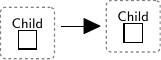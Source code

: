 
  
\documentclass[crop,tikz]{standalone}
\usetikzlibrary{fit, positioning, calc, shapes, shapes.geometric, arrows, arrows.meta}
\tikzset{
  big edge/.style={green, thick,},
  big edgec/.style={big edge, -{Bar[fill=green,green,width=4,length=0,sep=0]}},
  big region/.style={draw, rectangle, rounded corners=1.5, dashed, dash pattern=on 1pt off 1pt, thin, gray,},
  big site/.style={big region, fill=gray!60, text=black,},
  big react/.style={black, thick, -stealth, line width=3, shorten <=3, shorten >=3,},
  big react rev/.style={black, thick, stealth-stealth, line width=3, shorten <=3, shorten >=3,},
  big inst map/.style={thick, -stealth, blue, dashed},
  lbl/.style={font=\tiny\sf, inner sep=1,},
  lbl conc/.style={font=\tiny, inner sep=1,}
}
\usepackage{amsmath,amssymb}
\DeclareMathOperator{\react}{\mathrel{\frac{\raisebox{0.75mm}{\begin{scriptsize}\ensuremath{\hspace*{1mm}\ \hspace*{1mm}}\end{scriptsize}}}{}} \joinrel{\!\!\vartriangleright}}
\newcommand{\reactp}[1]{\operatorname{\mathrel{\frac{\raisebox{0.75mm}{\begin{scriptsize}\ensuremath{\hspace*{1mm}\ #1 \hspace*{1mm}}\end{scriptsize}}}{}} \joinrel{\!\!\vartriangleright}}}
\DeclareMathOperator{\rrul}{\mathrel{\frac{\raisebox{0.75mm}{\begin{scriptsize}\ensuremath{\hspace*{1mm}\ \hspace*{1mm}}\end{scriptsize}}}{}} \joinrel{\!\!\blacktriangleright}}
\newcommand{\rrulp}[1]{\operatorname{\mathrel{\frac{\raisebox{0.75mm}{\begin{scriptsize}\ensuremath{\hspace*{1mm}\ #1 \hspace*{1mm}}\end{scriptsize}}}{}} \joinrel{\!\!\blacktriangleright}}}
\newcommand{\rrula}[2]{\operatorname{\mathrel{\frac{\raisebox{0.75mm}{\begin{scriptsize}\ensuremath{\hspace*{1mm}\ #1 \hspace*{1mm}}\end{scriptsize}}}{\begin{scriptsize}\ensuremath{\hspace*{1mm}\ #2 \hspace*{1mm}}\end{scriptsize}}}\joinrel{\!\!\blacktriangleright}}}

  \begin{document}
  \begin{tikzpicture}[
    ,
_BIG_child/.append style = {draw}
    ]
    \begin{scope}[local bounding box=lhs, shift={(0,0)}]
      
\node[_BIG_child,  label={[inner sep=0.5, name=n0l]north:{\sf\tiny Child}}] (n0) {};
\node[big region, fit=(n0)(n0l)] (r0) {};

    \end{scope}
    \begin{scope}[local bounding box=rhs, shift={($(lhs.east) + (1,0)$)}]
      
\node[_BIG_child,  label={[inner sep=0.5, name=n0l]north:{\sf\tiny Child}}] (n0) {};
\node[big region, fit=(n0)(n0l)] (r0) {};

    \end{scope}

  

    \node[xshift=0] at ($(lhs.east)!0.5!(rhs.west)$) {$\rrul$};

  
  \end{tikzpicture}
  \end{document}
    
